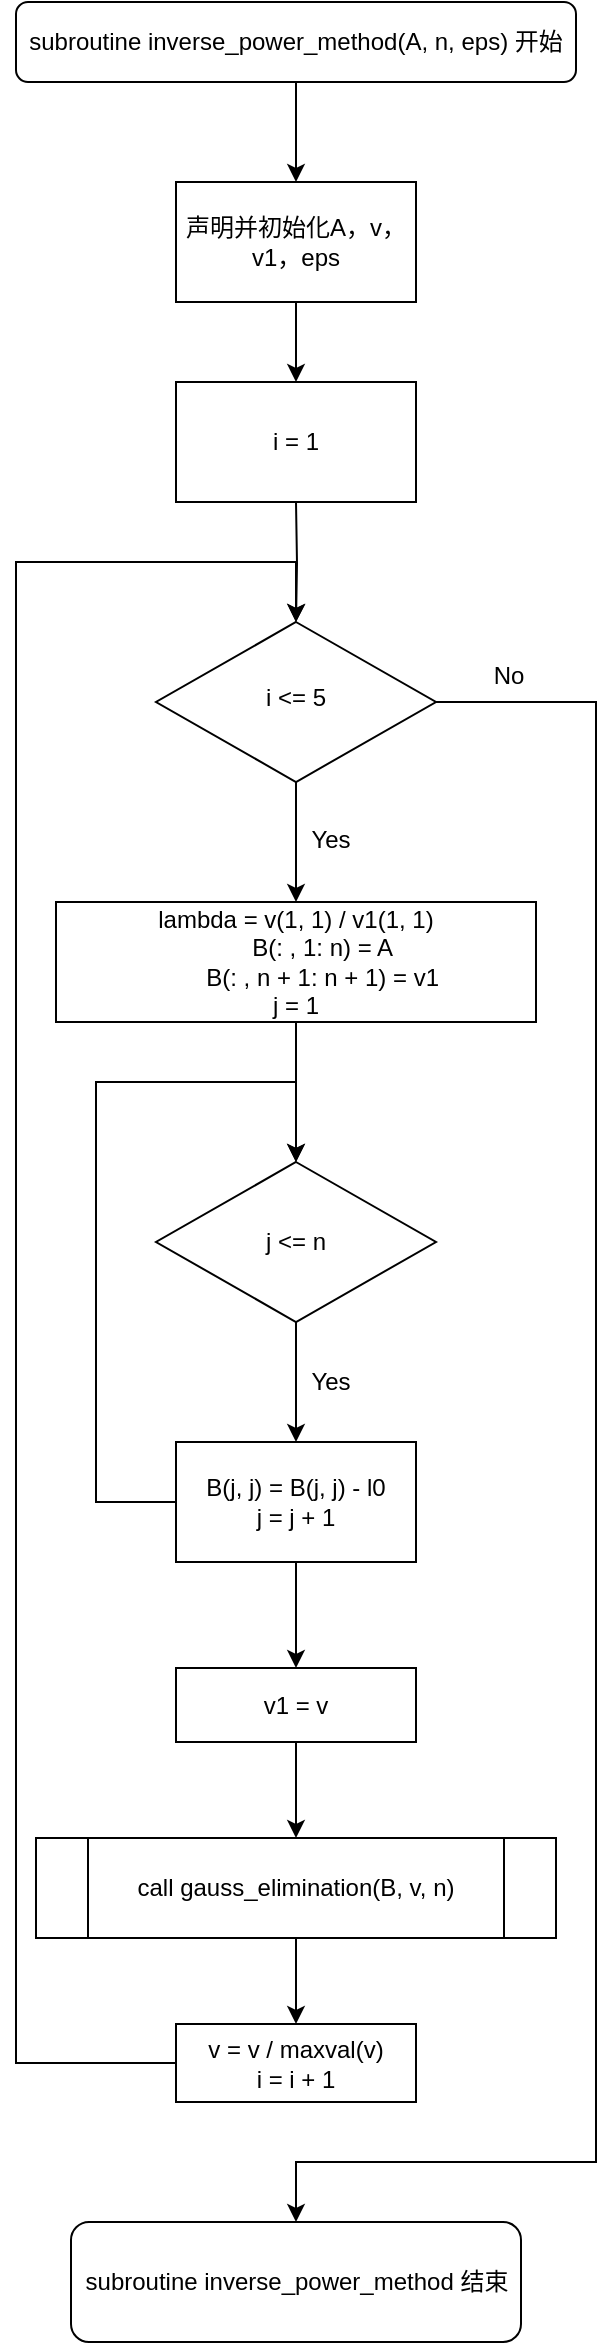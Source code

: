 <mxfile version="15.5.9" type="device"><diagram id="C5RBs43oDa-KdzZeNtuy" name="Page-1"><mxGraphModel dx="510" dy="1698" grid="1" gridSize="10" guides="1" tooltips="1" connect="1" arrows="1" fold="1" page="1" pageScale="1" pageWidth="827" pageHeight="1169" math="0" shadow="0"><root><mxCell id="WIyWlLk6GJQsqaUBKTNV-0"/><mxCell id="WIyWlLk6GJQsqaUBKTNV-1" parent="WIyWlLk6GJQsqaUBKTNV-0"/><mxCell id="FDvQrYrK8QlF2wxkQufF-14" style="edgeStyle=orthogonalEdgeStyle;rounded=0;orthogonalLoop=1;jettySize=auto;html=1;" parent="WIyWlLk6GJQsqaUBKTNV-1" source="WIyWlLk6GJQsqaUBKTNV-10" target="FDvQrYrK8QlF2wxkQufF-7" edge="1"><mxGeometry relative="1" as="geometry"/></mxCell><mxCell id="u4HEeoYJRE_ajYTuxozW-20" style="edgeStyle=orthogonalEdgeStyle;rounded=0;orthogonalLoop=1;jettySize=auto;html=1;entryX=0.5;entryY=0;entryDx=0;entryDy=0;" edge="1" parent="WIyWlLk6GJQsqaUBKTNV-1" source="WIyWlLk6GJQsqaUBKTNV-10" target="EDTZOK5CWw7pr7u1P-st-5"><mxGeometry relative="1" as="geometry"><Array as="points"><mxPoint x="370" y="330"/><mxPoint x="370" y="1060"/><mxPoint x="220" y="1060"/></Array></mxGeometry></mxCell><mxCell id="WIyWlLk6GJQsqaUBKTNV-10" value="i &amp;lt;= 5" style="rhombus;whiteSpace=wrap;html=1;shadow=0;fontFamily=Helvetica;fontSize=12;align=center;strokeWidth=1;spacing=6;spacingTop=-4;" parent="WIyWlLk6GJQsqaUBKTNV-1" vertex="1"><mxGeometry x="150" y="290" width="140" height="80" as="geometry"/></mxCell><mxCell id="FDvQrYrK8QlF2wxkQufF-6" value="" style="edgeStyle=orthogonalEdgeStyle;rounded=0;orthogonalLoop=1;jettySize=auto;html=1;" parent="WIyWlLk6GJQsqaUBKTNV-1" target="WIyWlLk6GJQsqaUBKTNV-10" edge="1"><mxGeometry relative="1" as="geometry"><mxPoint x="220" y="230" as="sourcePoint"/></mxGeometry></mxCell><mxCell id="u4HEeoYJRE_ajYTuxozW-7" value="" style="edgeStyle=orthogonalEdgeStyle;rounded=0;orthogonalLoop=1;jettySize=auto;html=1;" edge="1" parent="WIyWlLk6GJQsqaUBKTNV-1" source="FDvQrYrK8QlF2wxkQufF-7" target="u4HEeoYJRE_ajYTuxozW-6"><mxGeometry relative="1" as="geometry"/></mxCell><mxCell id="FDvQrYrK8QlF2wxkQufF-7" value="&lt;div&gt;lambda = v(1, 1) / v1(1, 1)&lt;/div&gt;&lt;div&gt;&amp;nbsp; &amp;nbsp; &amp;nbsp; &amp;nbsp; B(: , 1: n) = A&lt;/div&gt;&lt;div&gt;&amp;nbsp; &amp;nbsp; &amp;nbsp; &amp;nbsp; B(: , n + 1: n + 1) = v1&lt;/div&gt;&lt;div&gt;j = 1&lt;/div&gt;" style="rounded=0;whiteSpace=wrap;html=1;" parent="WIyWlLk6GJQsqaUBKTNV-1" vertex="1"><mxGeometry x="100" y="430" width="240" height="60" as="geometry"/></mxCell><mxCell id="FDvQrYrK8QlF2wxkQufF-16" value="Yes" style="text;html=1;resizable=0;autosize=1;align=center;verticalAlign=middle;points=[];fillColor=none;strokeColor=none;rounded=0;" parent="WIyWlLk6GJQsqaUBKTNV-1" vertex="1"><mxGeometry x="222" y="389" width="30" height="20" as="geometry"/></mxCell><mxCell id="FDvQrYrK8QlF2wxkQufF-22" value="No" style="text;html=1;resizable=0;autosize=1;align=center;verticalAlign=middle;points=[];fillColor=none;strokeColor=none;rounded=0;" parent="WIyWlLk6GJQsqaUBKTNV-1" vertex="1"><mxGeometry x="311" y="307" width="30" height="20" as="geometry"/></mxCell><mxCell id="EDTZOK5CWw7pr7u1P-st-0" style="edgeStyle=orthogonalEdgeStyle;rounded=0;orthogonalLoop=1;jettySize=auto;html=1;exitX=0.5;exitY=1;exitDx=0;exitDy=0;" parent="WIyWlLk6GJQsqaUBKTNV-1" source="FDvQrYrK8QlF2wxkQufF-7" target="FDvQrYrK8QlF2wxkQufF-7" edge="1"><mxGeometry relative="1" as="geometry"/></mxCell><mxCell id="EDTZOK5CWw7pr7u1P-st-5" value="subroutine inverse_power_method 结束" style="rounded=1;whiteSpace=wrap;html=1;" parent="WIyWlLk6GJQsqaUBKTNV-1" vertex="1"><mxGeometry x="107.5" y="1090" width="225" height="60" as="geometry"/></mxCell><mxCell id="u4HEeoYJRE_ajYTuxozW-1" value="i = 1" style="rounded=0;whiteSpace=wrap;html=1;" vertex="1" parent="WIyWlLk6GJQsqaUBKTNV-1"><mxGeometry x="160" y="170" width="120" height="60" as="geometry"/></mxCell><mxCell id="u4HEeoYJRE_ajYTuxozW-2" style="edgeStyle=orthogonalEdgeStyle;rounded=0;orthogonalLoop=1;jettySize=auto;html=1;entryX=0.5;entryY=0;entryDx=0;entryDy=0;" edge="1" parent="WIyWlLk6GJQsqaUBKTNV-1" source="u4HEeoYJRE_ajYTuxozW-3" target="u4HEeoYJRE_ajYTuxozW-4"><mxGeometry relative="1" as="geometry"/></mxCell><mxCell id="u4HEeoYJRE_ajYTuxozW-3" value="subroutine inverse_power_method(A, n, eps) 开始" style="rounded=1;whiteSpace=wrap;html=1;fontSize=12;glass=0;strokeWidth=1;shadow=0;" vertex="1" parent="WIyWlLk6GJQsqaUBKTNV-1"><mxGeometry x="80" y="-20" width="280" height="40" as="geometry"/></mxCell><mxCell id="u4HEeoYJRE_ajYTuxozW-5" style="edgeStyle=orthogonalEdgeStyle;rounded=0;orthogonalLoop=1;jettySize=auto;html=1;entryX=0.5;entryY=0;entryDx=0;entryDy=0;" edge="1" parent="WIyWlLk6GJQsqaUBKTNV-1" source="u4HEeoYJRE_ajYTuxozW-4" target="u4HEeoYJRE_ajYTuxozW-1"><mxGeometry relative="1" as="geometry"/></mxCell><mxCell id="u4HEeoYJRE_ajYTuxozW-4" value="声明并初始化A，v，v1，eps" style="rounded=0;whiteSpace=wrap;html=1;" vertex="1" parent="WIyWlLk6GJQsqaUBKTNV-1"><mxGeometry x="160" y="70" width="120" height="60" as="geometry"/></mxCell><mxCell id="u4HEeoYJRE_ajYTuxozW-8" style="edgeStyle=orthogonalEdgeStyle;rounded=0;orthogonalLoop=1;jettySize=auto;html=1;" edge="1" parent="WIyWlLk6GJQsqaUBKTNV-1" source="u4HEeoYJRE_ajYTuxozW-6"><mxGeometry relative="1" as="geometry"><mxPoint x="220" y="700" as="targetPoint"/></mxGeometry></mxCell><mxCell id="u4HEeoYJRE_ajYTuxozW-6" value="j &amp;lt;= n" style="rhombus;whiteSpace=wrap;html=1;rounded=0;" vertex="1" parent="WIyWlLk6GJQsqaUBKTNV-1"><mxGeometry x="150" y="560" width="140" height="80" as="geometry"/></mxCell><mxCell id="u4HEeoYJRE_ajYTuxozW-9" value="Yes" style="text;html=1;resizable=0;autosize=1;align=center;verticalAlign=middle;points=[];fillColor=none;strokeColor=none;rounded=0;" vertex="1" parent="WIyWlLk6GJQsqaUBKTNV-1"><mxGeometry x="222" y="660" width="30" height="20" as="geometry"/></mxCell><mxCell id="u4HEeoYJRE_ajYTuxozW-11" style="edgeStyle=orthogonalEdgeStyle;rounded=0;orthogonalLoop=1;jettySize=auto;html=1;entryX=0.5;entryY=0;entryDx=0;entryDy=0;" edge="1" parent="WIyWlLk6GJQsqaUBKTNV-1" source="u4HEeoYJRE_ajYTuxozW-10" target="u4HEeoYJRE_ajYTuxozW-6"><mxGeometry relative="1" as="geometry"><Array as="points"><mxPoint x="120" y="730"/><mxPoint x="120" y="520"/><mxPoint x="220" y="520"/></Array></mxGeometry></mxCell><mxCell id="u4HEeoYJRE_ajYTuxozW-13" value="" style="edgeStyle=orthogonalEdgeStyle;rounded=0;orthogonalLoop=1;jettySize=auto;html=1;" edge="1" parent="WIyWlLk6GJQsqaUBKTNV-1" source="u4HEeoYJRE_ajYTuxozW-10" target="u4HEeoYJRE_ajYTuxozW-12"><mxGeometry relative="1" as="geometry"/></mxCell><mxCell id="u4HEeoYJRE_ajYTuxozW-10" value="B(j, j) = B(j, j) - l0&lt;br&gt;j = j + 1" style="rounded=0;whiteSpace=wrap;html=1;" vertex="1" parent="WIyWlLk6GJQsqaUBKTNV-1"><mxGeometry x="160" y="700" width="120" height="60" as="geometry"/></mxCell><mxCell id="u4HEeoYJRE_ajYTuxozW-15" style="edgeStyle=orthogonalEdgeStyle;rounded=0;orthogonalLoop=1;jettySize=auto;html=1;entryX=0.5;entryY=0;entryDx=0;entryDy=0;" edge="1" parent="WIyWlLk6GJQsqaUBKTNV-1" source="u4HEeoYJRE_ajYTuxozW-12" target="u4HEeoYJRE_ajYTuxozW-14"><mxGeometry relative="1" as="geometry"/></mxCell><mxCell id="u4HEeoYJRE_ajYTuxozW-12" value="v1 = v" style="whiteSpace=wrap;html=1;rounded=0;" vertex="1" parent="WIyWlLk6GJQsqaUBKTNV-1"><mxGeometry x="160" y="813" width="120" height="37" as="geometry"/></mxCell><mxCell id="u4HEeoYJRE_ajYTuxozW-17" value="" style="edgeStyle=orthogonalEdgeStyle;rounded=0;orthogonalLoop=1;jettySize=auto;html=1;" edge="1" parent="WIyWlLk6GJQsqaUBKTNV-1" source="u4HEeoYJRE_ajYTuxozW-14" target="u4HEeoYJRE_ajYTuxozW-16"><mxGeometry relative="1" as="geometry"/></mxCell><mxCell id="u4HEeoYJRE_ajYTuxozW-14" value="call gauss_elimination(B, v, n)" style="shape=process;whiteSpace=wrap;html=1;backgroundOutline=1;" vertex="1" parent="WIyWlLk6GJQsqaUBKTNV-1"><mxGeometry x="90" y="898" width="260" height="50" as="geometry"/></mxCell><mxCell id="u4HEeoYJRE_ajYTuxozW-18" style="edgeStyle=orthogonalEdgeStyle;rounded=0;orthogonalLoop=1;jettySize=auto;html=1;entryX=0.5;entryY=0;entryDx=0;entryDy=0;" edge="1" parent="WIyWlLk6GJQsqaUBKTNV-1" source="u4HEeoYJRE_ajYTuxozW-16" target="WIyWlLk6GJQsqaUBKTNV-10"><mxGeometry relative="1" as="geometry"><Array as="points"><mxPoint x="80" y="1011"/><mxPoint x="80" y="260"/><mxPoint x="220" y="260"/></Array></mxGeometry></mxCell><mxCell id="u4HEeoYJRE_ajYTuxozW-16" value="v = v / maxval(v)&lt;br&gt;i = i + 1" style="whiteSpace=wrap;html=1;" vertex="1" parent="WIyWlLk6GJQsqaUBKTNV-1"><mxGeometry x="160" y="991" width="120" height="39" as="geometry"/></mxCell></root></mxGraphModel></diagram></mxfile>
